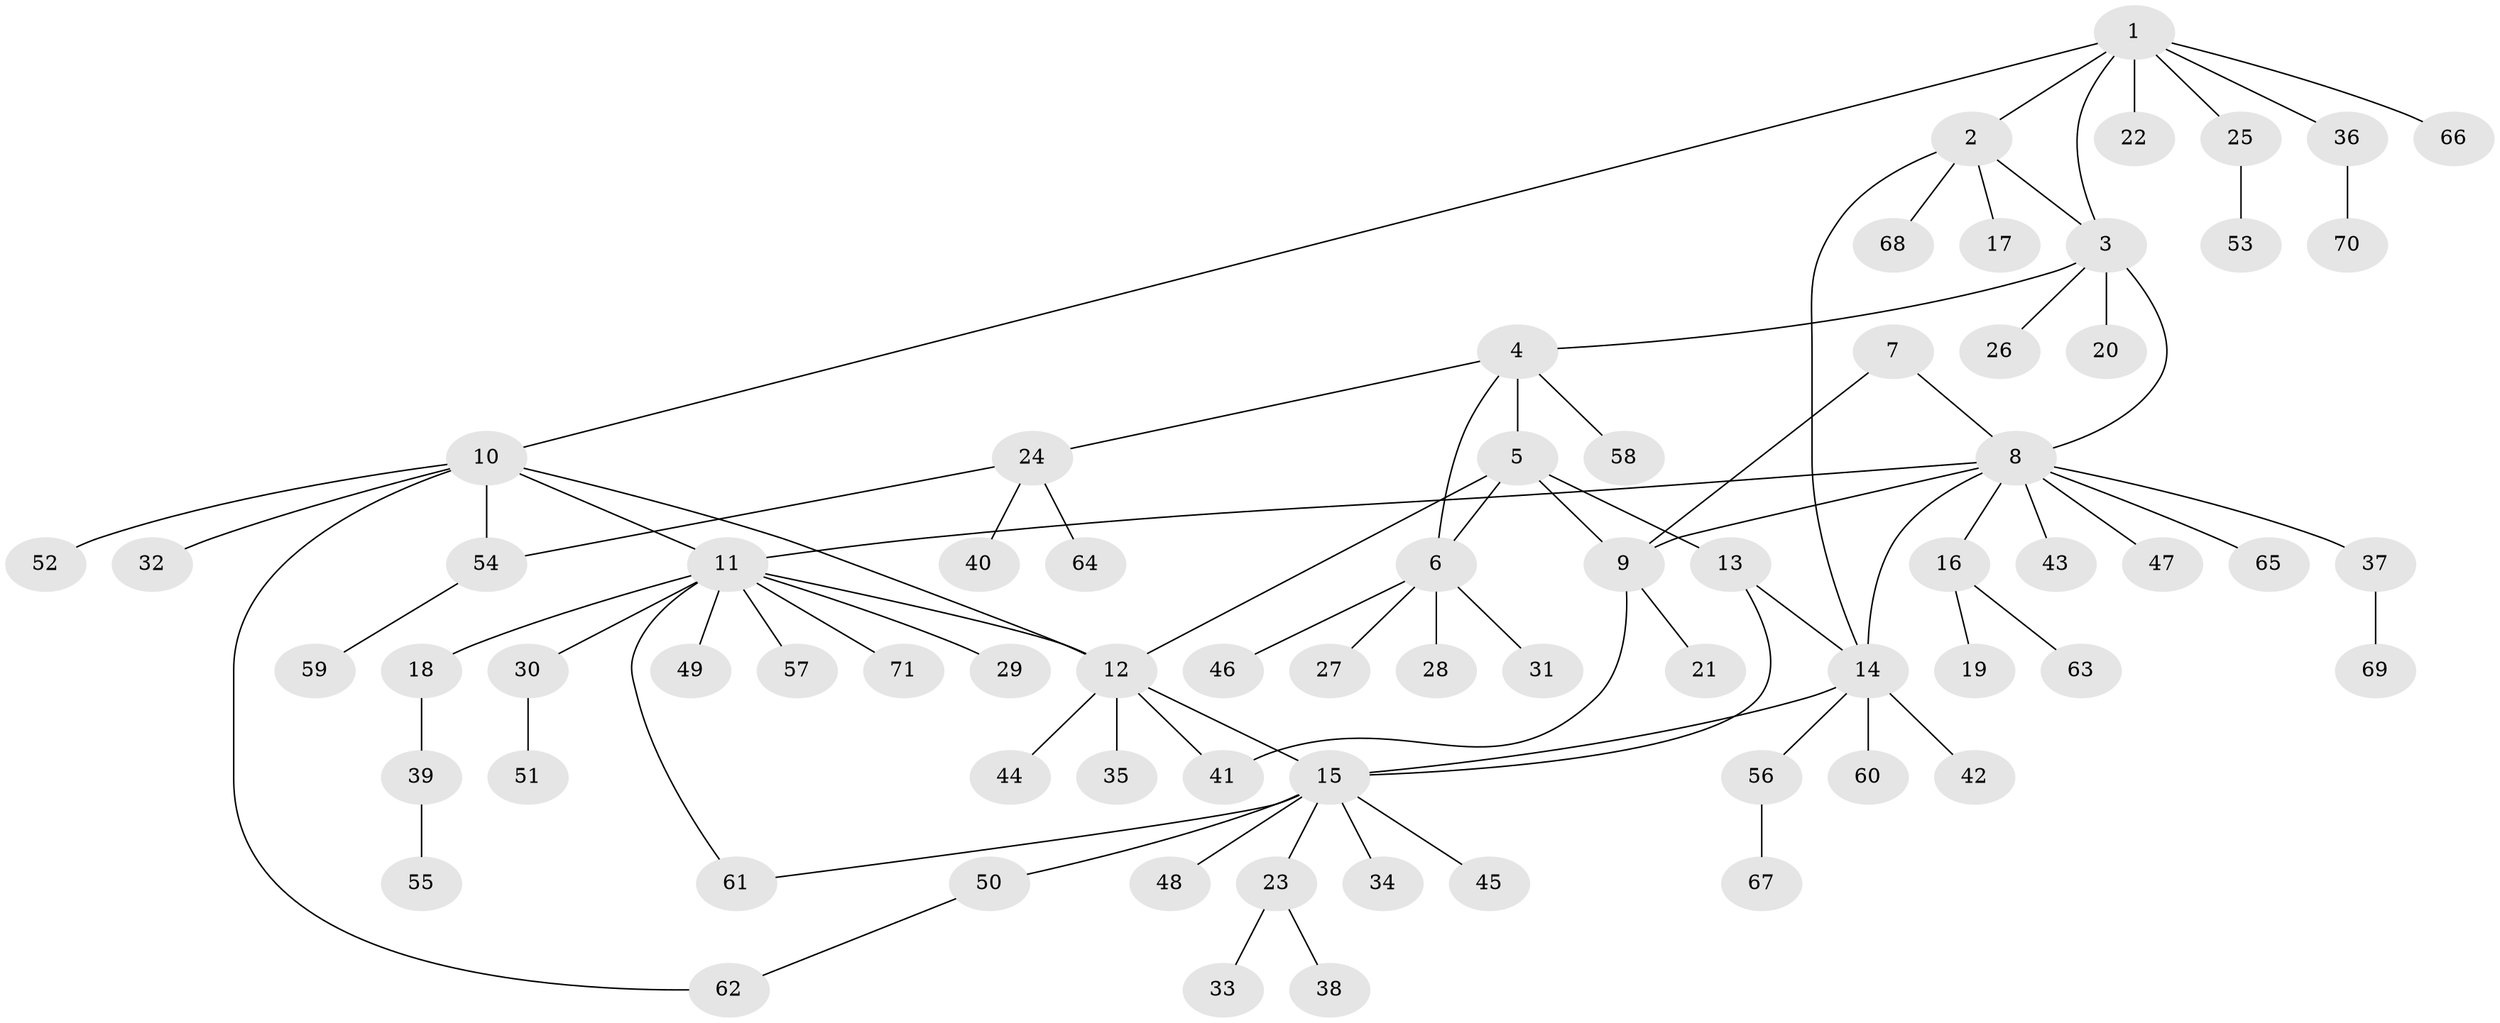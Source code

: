 // Generated by graph-tools (version 1.1) at 2025/26/03/09/25 03:26:45]
// undirected, 71 vertices, 85 edges
graph export_dot {
graph [start="1"]
  node [color=gray90,style=filled];
  1;
  2;
  3;
  4;
  5;
  6;
  7;
  8;
  9;
  10;
  11;
  12;
  13;
  14;
  15;
  16;
  17;
  18;
  19;
  20;
  21;
  22;
  23;
  24;
  25;
  26;
  27;
  28;
  29;
  30;
  31;
  32;
  33;
  34;
  35;
  36;
  37;
  38;
  39;
  40;
  41;
  42;
  43;
  44;
  45;
  46;
  47;
  48;
  49;
  50;
  51;
  52;
  53;
  54;
  55;
  56;
  57;
  58;
  59;
  60;
  61;
  62;
  63;
  64;
  65;
  66;
  67;
  68;
  69;
  70;
  71;
  1 -- 2;
  1 -- 3;
  1 -- 10;
  1 -- 22;
  1 -- 25;
  1 -- 36;
  1 -- 66;
  2 -- 3;
  2 -- 14;
  2 -- 17;
  2 -- 68;
  3 -- 4;
  3 -- 8;
  3 -- 20;
  3 -- 26;
  4 -- 5;
  4 -- 6;
  4 -- 24;
  4 -- 58;
  5 -- 6;
  5 -- 9;
  5 -- 12;
  5 -- 13;
  6 -- 27;
  6 -- 28;
  6 -- 31;
  6 -- 46;
  7 -- 8;
  7 -- 9;
  8 -- 9;
  8 -- 11;
  8 -- 14;
  8 -- 16;
  8 -- 37;
  8 -- 43;
  8 -- 47;
  8 -- 65;
  9 -- 21;
  9 -- 41;
  10 -- 11;
  10 -- 12;
  10 -- 32;
  10 -- 52;
  10 -- 54;
  10 -- 62;
  11 -- 12;
  11 -- 18;
  11 -- 29;
  11 -- 30;
  11 -- 49;
  11 -- 57;
  11 -- 61;
  11 -- 71;
  12 -- 15;
  12 -- 35;
  12 -- 41;
  12 -- 44;
  13 -- 14;
  13 -- 15;
  14 -- 15;
  14 -- 42;
  14 -- 56;
  14 -- 60;
  15 -- 23;
  15 -- 34;
  15 -- 45;
  15 -- 48;
  15 -- 50;
  15 -- 61;
  16 -- 19;
  16 -- 63;
  18 -- 39;
  23 -- 33;
  23 -- 38;
  24 -- 40;
  24 -- 54;
  24 -- 64;
  25 -- 53;
  30 -- 51;
  36 -- 70;
  37 -- 69;
  39 -- 55;
  50 -- 62;
  54 -- 59;
  56 -- 67;
}
